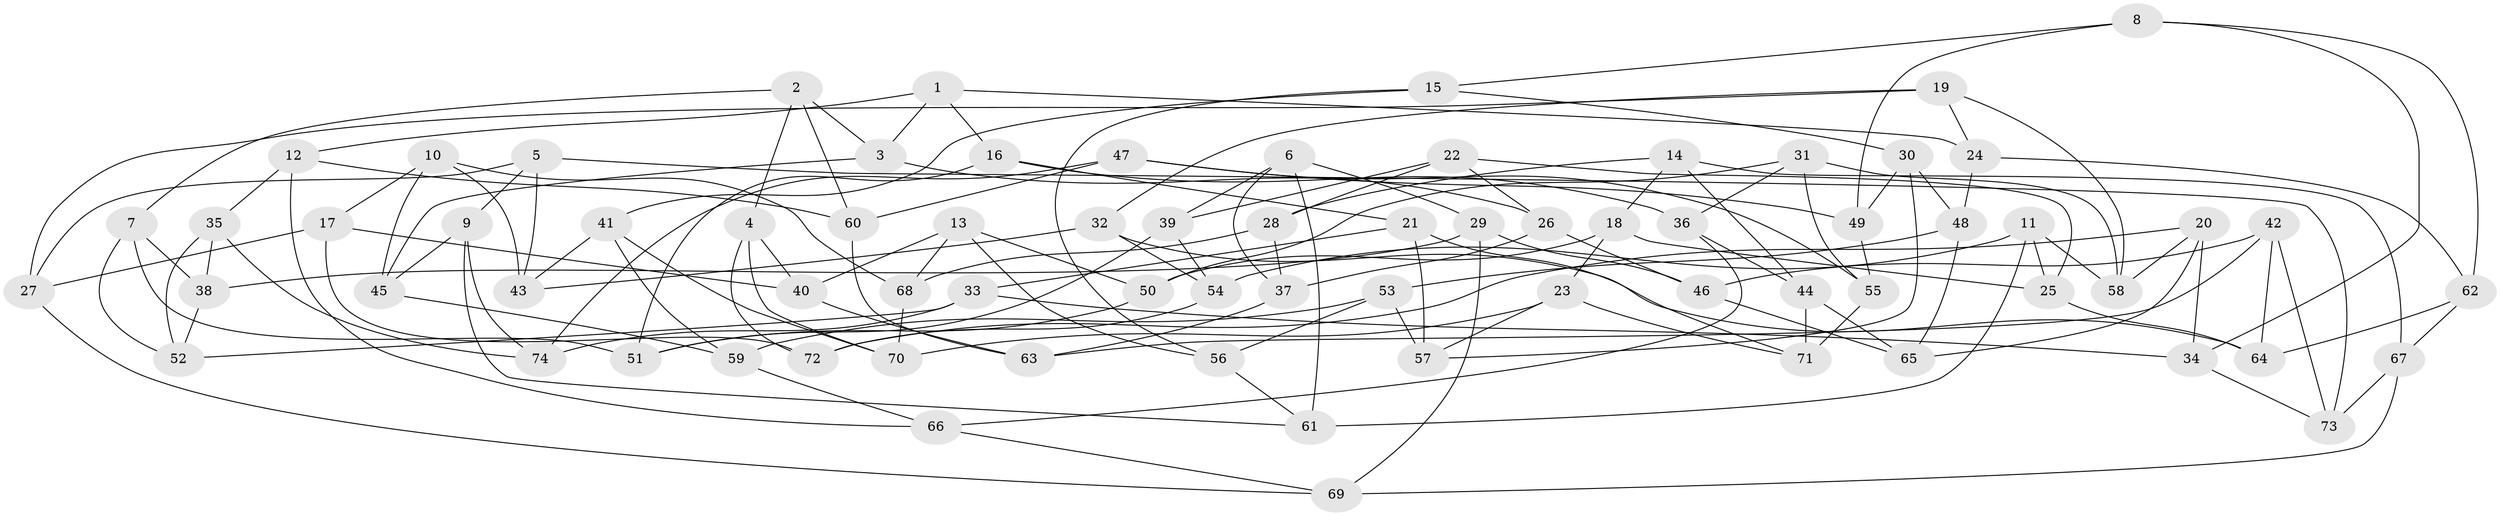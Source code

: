 // coarse degree distribution, {18: 0.034482758620689655, 11: 0.06896551724137931, 9: 0.10344827586206896, 10: 0.034482758620689655, 4: 0.3103448275862069, 6: 0.20689655172413793, 5: 0.1724137931034483, 8: 0.06896551724137931}
// Generated by graph-tools (version 1.1) at 2025/20/03/04/25 18:20:36]
// undirected, 74 vertices, 148 edges
graph export_dot {
graph [start="1"]
  node [color=gray90,style=filled];
  1;
  2;
  3;
  4;
  5;
  6;
  7;
  8;
  9;
  10;
  11;
  12;
  13;
  14;
  15;
  16;
  17;
  18;
  19;
  20;
  21;
  22;
  23;
  24;
  25;
  26;
  27;
  28;
  29;
  30;
  31;
  32;
  33;
  34;
  35;
  36;
  37;
  38;
  39;
  40;
  41;
  42;
  43;
  44;
  45;
  46;
  47;
  48;
  49;
  50;
  51;
  52;
  53;
  54;
  55;
  56;
  57;
  58;
  59;
  60;
  61;
  62;
  63;
  64;
  65;
  66;
  67;
  68;
  69;
  70;
  71;
  72;
  73;
  74;
  1 -- 12;
  1 -- 24;
  1 -- 3;
  1 -- 16;
  2 -- 7;
  2 -- 60;
  2 -- 4;
  2 -- 3;
  3 -- 26;
  3 -- 45;
  4 -- 70;
  4 -- 40;
  4 -- 72;
  5 -- 43;
  5 -- 9;
  5 -- 27;
  5 -- 73;
  6 -- 29;
  6 -- 37;
  6 -- 39;
  6 -- 61;
  7 -- 52;
  7 -- 38;
  7 -- 51;
  8 -- 49;
  8 -- 15;
  8 -- 62;
  8 -- 34;
  9 -- 74;
  9 -- 61;
  9 -- 45;
  10 -- 68;
  10 -- 43;
  10 -- 17;
  10 -- 45;
  11 -- 58;
  11 -- 61;
  11 -- 54;
  11 -- 25;
  12 -- 35;
  12 -- 66;
  12 -- 60;
  13 -- 68;
  13 -- 56;
  13 -- 40;
  13 -- 50;
  14 -- 18;
  14 -- 44;
  14 -- 28;
  14 -- 67;
  15 -- 56;
  15 -- 41;
  15 -- 30;
  16 -- 51;
  16 -- 36;
  16 -- 21;
  17 -- 40;
  17 -- 72;
  17 -- 27;
  18 -- 50;
  18 -- 23;
  18 -- 25;
  19 -- 58;
  19 -- 32;
  19 -- 24;
  19 -- 27;
  20 -- 72;
  20 -- 58;
  20 -- 65;
  20 -- 34;
  21 -- 33;
  21 -- 71;
  21 -- 57;
  22 -- 39;
  22 -- 26;
  22 -- 28;
  22 -- 25;
  23 -- 71;
  23 -- 57;
  23 -- 70;
  24 -- 48;
  24 -- 62;
  25 -- 64;
  26 -- 46;
  26 -- 37;
  27 -- 69;
  28 -- 68;
  28 -- 37;
  29 -- 69;
  29 -- 38;
  29 -- 46;
  30 -- 49;
  30 -- 57;
  30 -- 48;
  31 -- 58;
  31 -- 50;
  31 -- 55;
  31 -- 36;
  32 -- 64;
  32 -- 54;
  32 -- 43;
  33 -- 74;
  33 -- 52;
  33 -- 34;
  34 -- 73;
  35 -- 38;
  35 -- 52;
  35 -- 74;
  36 -- 66;
  36 -- 44;
  37 -- 63;
  38 -- 52;
  39 -- 54;
  39 -- 51;
  40 -- 63;
  41 -- 43;
  41 -- 59;
  41 -- 70;
  42 -- 46;
  42 -- 63;
  42 -- 73;
  42 -- 64;
  44 -- 65;
  44 -- 71;
  45 -- 59;
  46 -- 65;
  47 -- 60;
  47 -- 55;
  47 -- 74;
  47 -- 49;
  48 -- 53;
  48 -- 65;
  49 -- 55;
  50 -- 51;
  53 -- 59;
  53 -- 56;
  53 -- 57;
  54 -- 72;
  55 -- 71;
  56 -- 61;
  59 -- 66;
  60 -- 63;
  62 -- 64;
  62 -- 67;
  66 -- 69;
  67 -- 69;
  67 -- 73;
  68 -- 70;
}
